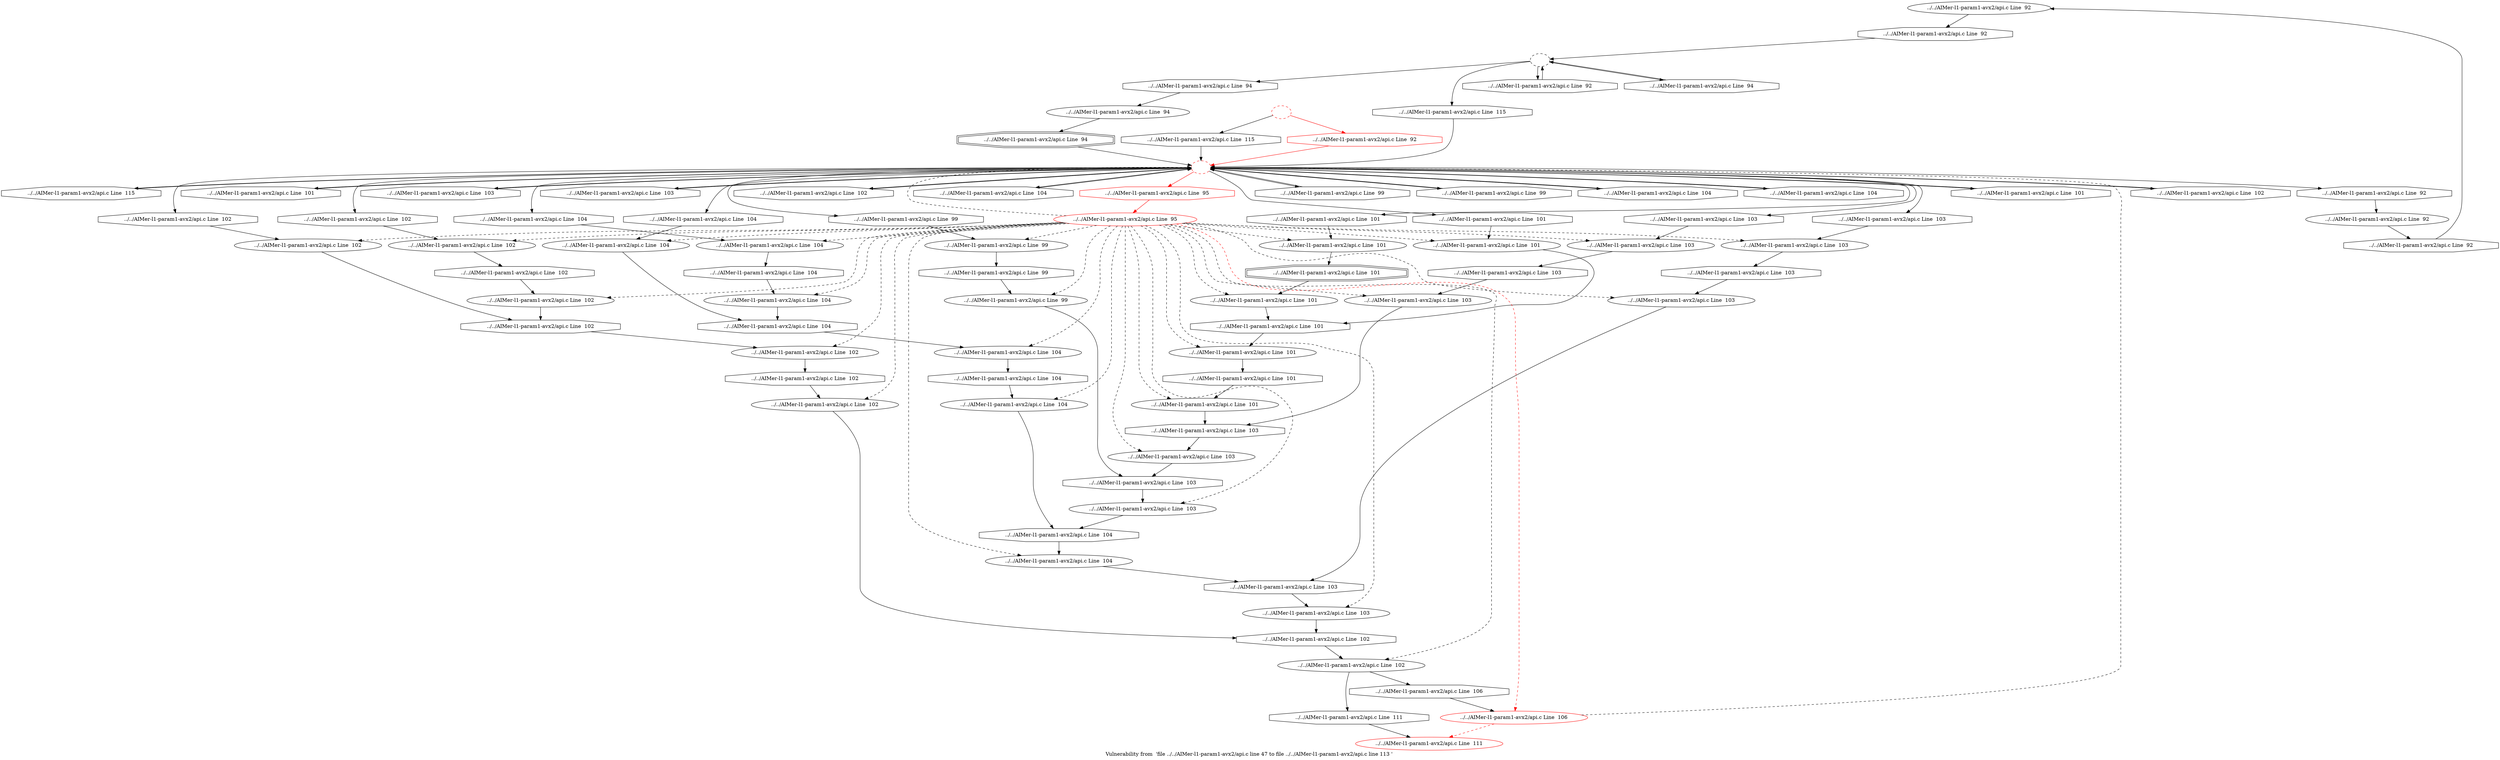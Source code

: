digraph "Vulnerability from 'file ../../AIMer-l1-param1-avx2/api.c line 47 to file ../../AIMer-l1-param1-avx2/api.c line 113 '  "{
label="Vulnerability from  'file ../../AIMer-l1-param1-avx2/api.c line 47 to file ../../AIMer-l1-param1-avx2/api.c line 113 ' ";
node_752[shape=ellipse,style=solid,label="../../AIMer-l1-param1-avx2/api.c Line  92"]
node_755[shape=octagon,style=solid,label="../../AIMer-l1-param1-avx2/api.c Line  92"]
"node_752"->"node_755"
node_751[shape=octagon,style=solid,label="../../AIMer-l1-param1-avx2/api.c Line  92"]
node_750[shape=ellipse,style=solid,label="../../AIMer-l1-param1-avx2/api.c Line  92"]
"node_751"->"node_750"
node_753[shape=octagon,style=solid,label="../../AIMer-l1-param1-avx2/api.c Line  92"]
"node_750"->"node_753"
node_749[shape=octagon,style=solid,label="../../AIMer-l1-param1-avx2/api.c Line  92", color=red]
node_748[shape=ellipse,style=dashed,label="", color=red]
"node_749"->"node_748" [color=red]
"node_748"->"node_751"
node_773[shape=octagon,style=solid,label="../../AIMer-l1-param1-avx2/api.c Line  101"]
"node_748"->"node_773"
node_775[shape=octagon,style=solid,label="../../AIMer-l1-param1-avx2/api.c Line  101"]
"node_748"->"node_775"
node_780[shape=octagon,style=solid,label="../../AIMer-l1-param1-avx2/api.c Line  102"]
"node_748"->"node_780"
node_830[shape=octagon,style=solid,label="../../AIMer-l1-param1-avx2/api.c Line  115"]
"node_748"->"node_830"
node_765[shape=octagon,style=solid,label="../../AIMer-l1-param1-avx2/api.c Line  99"]
"node_748"->"node_765"
node_768[shape=octagon,style=solid,label="../../AIMer-l1-param1-avx2/api.c Line  101"]
"node_748"->"node_768"
node_770[shape=octagon,style=solid,label="../../AIMer-l1-param1-avx2/api.c Line  101"]
"node_748"->"node_770"
node_792[shape=octagon,style=solid,label="../../AIMer-l1-param1-avx2/api.c Line  103"]
"node_748"->"node_792"
node_794[shape=octagon,style=solid,label="../../AIMer-l1-param1-avx2/api.c Line  103"]
"node_748"->"node_794"
node_797[shape=octagon,style=solid,label="../../AIMer-l1-param1-avx2/api.c Line  103"]
"node_748"->"node_797"
node_799[shape=octagon,style=solid,label="../../AIMer-l1-param1-avx2/api.c Line  103"]
"node_748"->"node_799"
node_782[shape=octagon,style=solid,label="../../AIMer-l1-param1-avx2/api.c Line  102"]
"node_748"->"node_782"
node_783[shape=octagon,style=solid,label="../../AIMer-l1-param1-avx2/api.c Line  102"]
"node_748"->"node_783"
node_785[shape=octagon,style=solid,label="../../AIMer-l1-param1-avx2/api.c Line  102"]
"node_748"->"node_785"
node_812[shape=octagon,style=solid,label="../../AIMer-l1-param1-avx2/api.c Line  104"]
"node_748"->"node_812"
node_814[shape=octagon,style=solid,label="../../AIMer-l1-param1-avx2/api.c Line  104"]
"node_748"->"node_814"
node_761[shape=octagon,style=solid,label="../../AIMer-l1-param1-avx2/api.c Line  95", color=red]
"node_748"->"node_761" [color=red]
node_762[shape=octagon,style=solid,label="../../AIMer-l1-param1-avx2/api.c Line  99"]
"node_748"->"node_762"
node_763[shape=octagon,style=solid,label="../../AIMer-l1-param1-avx2/api.c Line  99"]
"node_748"->"node_763"
node_806[shape=octagon,style=solid,label="../../AIMer-l1-param1-avx2/api.c Line  104"]
"node_748"->"node_806"
node_807[shape=octagon,style=solid,label="../../AIMer-l1-param1-avx2/api.c Line  104"]
"node_748"->"node_807"
node_809[shape=octagon,style=solid,label="../../AIMer-l1-param1-avx2/api.c Line  104"]
"node_748"->"node_809"
node_747[shape=ellipse,style=dashed,label=""]
node_829[shape=octagon,style=solid,label="../../AIMer-l1-param1-avx2/api.c Line  115"]
"node_747"->"node_829"
node_758[shape=octagon,style=solid,label="../../AIMer-l1-param1-avx2/api.c Line  94"]
"node_747"->"node_758"
node_754[shape=octagon,style=solid,label="../../AIMer-l1-param1-avx2/api.c Line  92"]
"node_747"->"node_754"
node_756[shape=octagon,style=solid,label="../../AIMer-l1-param1-avx2/api.c Line  94"]
"node_747"->"node_756"
node_746[shape=ellipse,style=dashed,label="", color=red]
"node_746"->"node_749" [color=red]
node_831[shape=octagon,style=solid,label="../../AIMer-l1-param1-avx2/api.c Line  115"]
"node_746"->"node_831"
node_772[shape=doubleoctagon,style=solid,label="../../AIMer-l1-param1-avx2/api.c Line  101"]
node_771[shape=ellipse,style=solid,label="../../AIMer-l1-param1-avx2/api.c Line  101"]
"node_772"->"node_771"
"node_773"->"node_748"
node_774[shape=ellipse,style=solid,label="../../AIMer-l1-param1-avx2/api.c Line  101"]
node_777[shape=octagon,style=solid,label="../../AIMer-l1-param1-avx2/api.c Line  101"]
"node_774"->"node_777"
"node_775"->"node_774"
node_776[shape=ellipse,style=solid,label="../../AIMer-l1-param1-avx2/api.c Line  101"]
node_779[shape=octagon,style=solid,label="../../AIMer-l1-param1-avx2/api.c Line  101"]
"node_776"->"node_779"
"node_777"->"node_776"
node_778[shape=ellipse,style=solid,label="../../AIMer-l1-param1-avx2/api.c Line  101"]
node_803[shape=octagon,style=solid,label="../../AIMer-l1-param1-avx2/api.c Line  103"]
"node_778"->"node_803"
"node_779"->"node_778"
"node_780"->"node_748"
"node_831"->"node_748"
node_820[shape=octagon,style=solid,label="../../AIMer-l1-param1-avx2/api.c Line  104"]
node_819[shape=ellipse,style=solid,label="../../AIMer-l1-param1-avx2/api.c Line  104"]
"node_820"->"node_819"
node_821[shape=ellipse,style=solid,label="../../AIMer-l1-param1-avx2/api.c Line  103"]
node_824[shape=octagon,style=solid,label="../../AIMer-l1-param1-avx2/api.c Line  102"]
"node_821"->"node_824"
node_822[shape=octagon,style=solid,label="../../AIMer-l1-param1-avx2/api.c Line  103"]
"node_822"->"node_821"
node_823[shape=ellipse,style=solid,label="../../AIMer-l1-param1-avx2/api.c Line  102"]
node_826[shape=octagon,style=solid,label="../../AIMer-l1-param1-avx2/api.c Line  106"]
"node_823"->"node_826"
node_828[shape=octagon,style=solid,label="../../AIMer-l1-param1-avx2/api.c Line  111"]
"node_823"->"node_828"
"node_824"->"node_823"
node_825[shape=ellipse,style=solid,label="../../AIMer-l1-param1-avx2/api.c Line  106", color=red]
"node_825"->"node_748" [style=dashed]
node_827[shape=ellipse,style=solid,label="../../AIMer-l1-param1-avx2/api.c Line  111", color=red]
"node_825"->"node_827" [color=red, style=dashed]
"node_826"->"node_825"
"node_828"->"node_827"
"node_829"->"node_748"
"node_830"->"node_748"
node_764[shape=ellipse,style=solid,label="../../AIMer-l1-param1-avx2/api.c Line  99"]
node_767[shape=octagon,style=solid,label="../../AIMer-l1-param1-avx2/api.c Line  99"]
"node_764"->"node_767"
"node_765"->"node_764"
node_766[shape=ellipse,style=solid,label="../../AIMer-l1-param1-avx2/api.c Line  99"]
node_805[shape=octagon,style=solid,label="../../AIMer-l1-param1-avx2/api.c Line  103"]
"node_766"->"node_805"
"node_767"->"node_766"
"node_768"->"node_748"
node_769[shape=ellipse,style=solid,label="../../AIMer-l1-param1-avx2/api.c Line  101"]
"node_769"->"node_772"
"node_770"->"node_769"
"node_771"->"node_777"
node_790[shape=ellipse,style=solid,label="../../AIMer-l1-param1-avx2/api.c Line  102"]
"node_790"->"node_824"
node_791[shape=octagon,style=solid,label="../../AIMer-l1-param1-avx2/api.c Line  102"]
"node_791"->"node_790"
"node_792"->"node_748"
node_793[shape=ellipse,style=solid,label="../../AIMer-l1-param1-avx2/api.c Line  103"]
node_796[shape=octagon,style=solid,label="../../AIMer-l1-param1-avx2/api.c Line  103"]
"node_793"->"node_796"
"node_794"->"node_793"
node_795[shape=ellipse,style=solid,label="../../AIMer-l1-param1-avx2/api.c Line  103"]
"node_795"->"node_822"
"node_796"->"node_795"
"node_797"->"node_748"
node_798[shape=ellipse,style=solid,label="../../AIMer-l1-param1-avx2/api.c Line  103"]
node_801[shape=octagon,style=solid,label="../../AIMer-l1-param1-avx2/api.c Line  103"]
"node_798"->"node_801"
"node_799"->"node_798"
node_781[shape=ellipse,style=solid,label="../../AIMer-l1-param1-avx2/api.c Line  102"]
node_789[shape=octagon,style=solid,label="../../AIMer-l1-param1-avx2/api.c Line  102"]
"node_781"->"node_789"
"node_782"->"node_781"
"node_783"->"node_748"
node_784[shape=ellipse,style=solid,label="../../AIMer-l1-param1-avx2/api.c Line  102"]
node_787[shape=octagon,style=solid,label="../../AIMer-l1-param1-avx2/api.c Line  102"]
"node_784"->"node_787"
"node_785"->"node_784"
node_786[shape=ellipse,style=solid,label="../../AIMer-l1-param1-avx2/api.c Line  102"]
"node_786"->"node_789"
"node_787"->"node_786"
node_788[shape=ellipse,style=solid,label="../../AIMer-l1-param1-avx2/api.c Line  102"]
"node_788"->"node_791"
"node_789"->"node_788"
node_810[shape=ellipse,style=solid,label="../../AIMer-l1-param1-avx2/api.c Line  104"]
node_816[shape=octagon,style=solid,label="../../AIMer-l1-param1-avx2/api.c Line  104"]
"node_810"->"node_816"
node_811[shape=octagon,style=solid,label="../../AIMer-l1-param1-avx2/api.c Line  104"]
"node_811"->"node_810"
"node_812"->"node_748"
node_813[shape=ellipse,style=solid,label="../../AIMer-l1-param1-avx2/api.c Line  104"]
"node_813"->"node_816"
"node_814"->"node_813"
node_815[shape=ellipse,style=solid,label="../../AIMer-l1-param1-avx2/api.c Line  104"]
node_818[shape=octagon,style=solid,label="../../AIMer-l1-param1-avx2/api.c Line  104"]
"node_815"->"node_818"
"node_816"->"node_815"
node_817[shape=ellipse,style=solid,label="../../AIMer-l1-param1-avx2/api.c Line  104"]
"node_817"->"node_820"
"node_818"->"node_817"
"node_819"->"node_822"
node_757[shape=ellipse,style=solid,label="../../AIMer-l1-param1-avx2/api.c Line  94"]
node_759[shape=doubleoctagon,style=solid,label="../../AIMer-l1-param1-avx2/api.c Line  94"]
"node_757"->"node_759"
"node_758"->"node_757"
"node_759"->"node_748"
node_760[shape=ellipse,style=solid,label="../../AIMer-l1-param1-avx2/api.c Line  95", color=red]
"node_760"->"node_748" [style=dashed]
"node_760"->"node_774" [style=dashed]
"node_760"->"node_776" [style=dashed]
"node_760"->"node_778" [style=dashed]
"node_760"->"node_821" [style=dashed]
"node_760"->"node_823" [style=dashed]
"node_760"->"node_825" [color=red, style=dashed]
"node_760"->"node_764" [style=dashed]
"node_760"->"node_766" [style=dashed]
"node_760"->"node_769" [style=dashed]
"node_760"->"node_771" [style=dashed]
"node_760"->"node_790" [style=dashed]
"node_760"->"node_793" [style=dashed]
"node_760"->"node_795" [style=dashed]
"node_760"->"node_798" [style=dashed]
"node_760"->"node_781" [style=dashed]
"node_760"->"node_784" [style=dashed]
"node_760"->"node_786" [style=dashed]
"node_760"->"node_788" [style=dashed]
"node_760"->"node_810" [style=dashed]
"node_760"->"node_813" [style=dashed]
"node_760"->"node_815" [style=dashed]
"node_760"->"node_817" [style=dashed]
"node_760"->"node_819" [style=dashed]
node_800[shape=ellipse,style=solid,label="../../AIMer-l1-param1-avx2/api.c Line  103"]
"node_760"->"node_800" [style=dashed]
node_802[shape=ellipse,style=solid,label="../../AIMer-l1-param1-avx2/api.c Line  103"]
"node_760"->"node_802" [style=dashed]
node_804[shape=ellipse,style=solid,label="../../AIMer-l1-param1-avx2/api.c Line  103"]
"node_760"->"node_804" [style=dashed]
node_808[shape=ellipse,style=solid,label="../../AIMer-l1-param1-avx2/api.c Line  104"]
"node_760"->"node_808" [style=dashed]
"node_761"->"node_760" [color=red]
"node_762"->"node_748"
"node_763"->"node_748"
"node_800"->"node_803"
"node_801"->"node_800"
"node_802"->"node_805"
"node_803"->"node_802"
"node_804"->"node_820"
"node_805"->"node_804"
"node_806"->"node_748"
"node_807"->"node_748"
"node_808"->"node_811"
"node_809"->"node_808"
"node_753"->"node_752"
"node_754"->"node_747"
"node_755"->"node_747"
"node_756"->"node_747"
}

